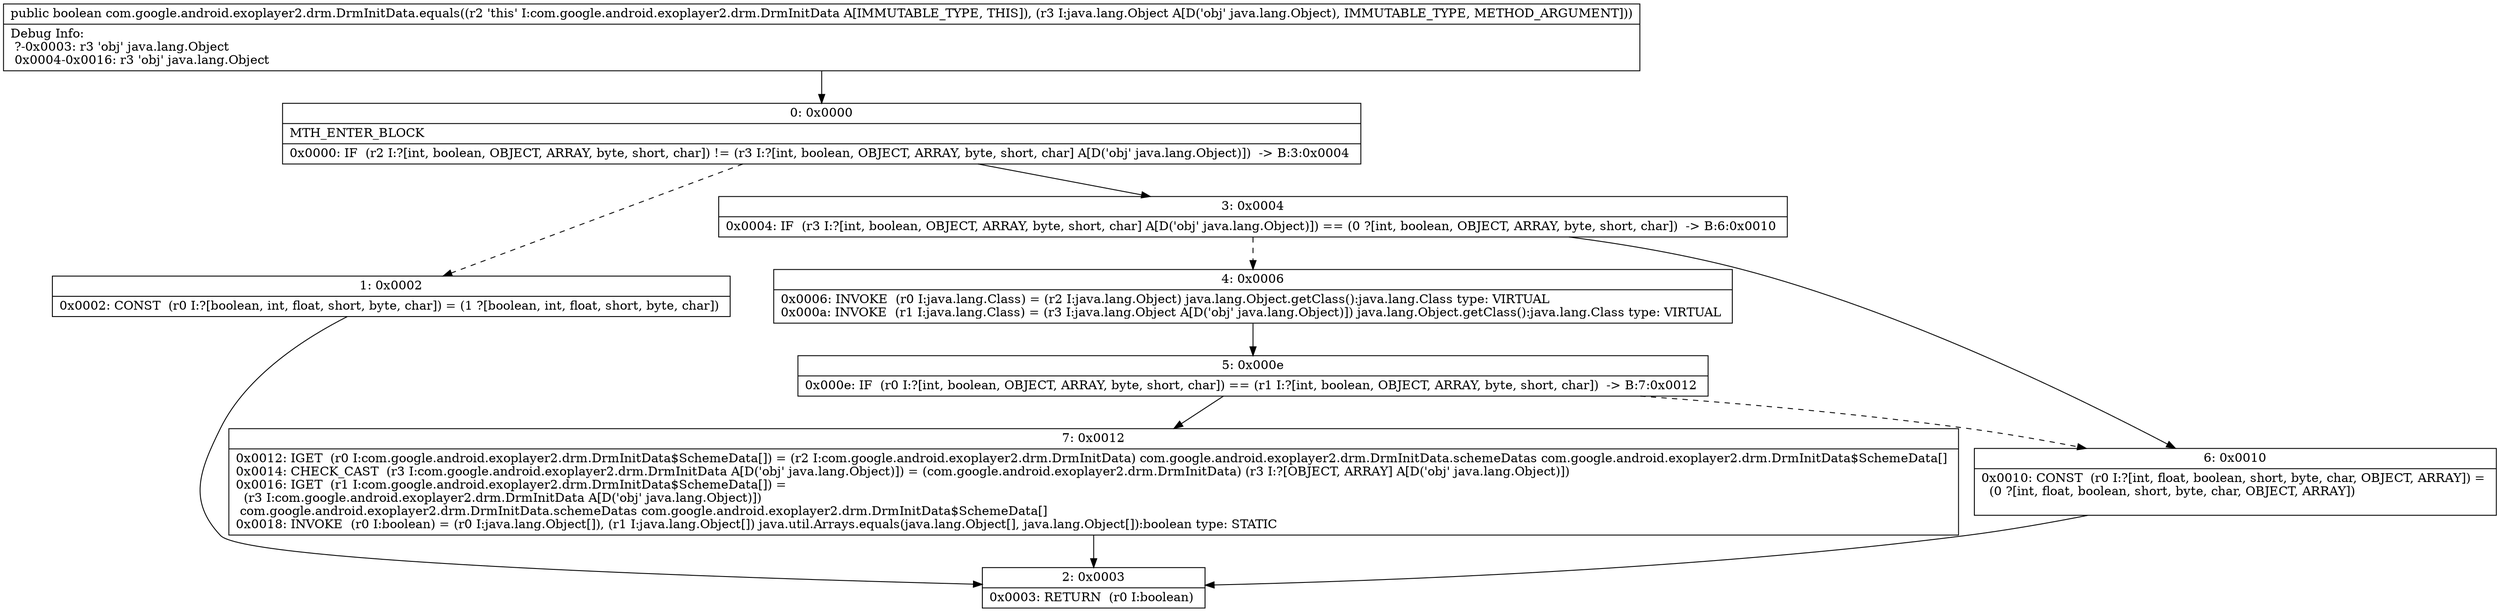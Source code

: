 digraph "CFG forcom.google.android.exoplayer2.drm.DrmInitData.equals(Ljava\/lang\/Object;)Z" {
Node_0 [shape=record,label="{0\:\ 0x0000|MTH_ENTER_BLOCK\l|0x0000: IF  (r2 I:?[int, boolean, OBJECT, ARRAY, byte, short, char]) != (r3 I:?[int, boolean, OBJECT, ARRAY, byte, short, char] A[D('obj' java.lang.Object)])  \-\> B:3:0x0004 \l}"];
Node_1 [shape=record,label="{1\:\ 0x0002|0x0002: CONST  (r0 I:?[boolean, int, float, short, byte, char]) = (1 ?[boolean, int, float, short, byte, char]) \l}"];
Node_2 [shape=record,label="{2\:\ 0x0003|0x0003: RETURN  (r0 I:boolean) \l}"];
Node_3 [shape=record,label="{3\:\ 0x0004|0x0004: IF  (r3 I:?[int, boolean, OBJECT, ARRAY, byte, short, char] A[D('obj' java.lang.Object)]) == (0 ?[int, boolean, OBJECT, ARRAY, byte, short, char])  \-\> B:6:0x0010 \l}"];
Node_4 [shape=record,label="{4\:\ 0x0006|0x0006: INVOKE  (r0 I:java.lang.Class) = (r2 I:java.lang.Object) java.lang.Object.getClass():java.lang.Class type: VIRTUAL \l0x000a: INVOKE  (r1 I:java.lang.Class) = (r3 I:java.lang.Object A[D('obj' java.lang.Object)]) java.lang.Object.getClass():java.lang.Class type: VIRTUAL \l}"];
Node_5 [shape=record,label="{5\:\ 0x000e|0x000e: IF  (r0 I:?[int, boolean, OBJECT, ARRAY, byte, short, char]) == (r1 I:?[int, boolean, OBJECT, ARRAY, byte, short, char])  \-\> B:7:0x0012 \l}"];
Node_6 [shape=record,label="{6\:\ 0x0010|0x0010: CONST  (r0 I:?[int, float, boolean, short, byte, char, OBJECT, ARRAY]) = \l  (0 ?[int, float, boolean, short, byte, char, OBJECT, ARRAY])\l \l}"];
Node_7 [shape=record,label="{7\:\ 0x0012|0x0012: IGET  (r0 I:com.google.android.exoplayer2.drm.DrmInitData$SchemeData[]) = (r2 I:com.google.android.exoplayer2.drm.DrmInitData) com.google.android.exoplayer2.drm.DrmInitData.schemeDatas com.google.android.exoplayer2.drm.DrmInitData$SchemeData[] \l0x0014: CHECK_CAST  (r3 I:com.google.android.exoplayer2.drm.DrmInitData A[D('obj' java.lang.Object)]) = (com.google.android.exoplayer2.drm.DrmInitData) (r3 I:?[OBJECT, ARRAY] A[D('obj' java.lang.Object)]) \l0x0016: IGET  (r1 I:com.google.android.exoplayer2.drm.DrmInitData$SchemeData[]) = \l  (r3 I:com.google.android.exoplayer2.drm.DrmInitData A[D('obj' java.lang.Object)])\l com.google.android.exoplayer2.drm.DrmInitData.schemeDatas com.google.android.exoplayer2.drm.DrmInitData$SchemeData[] \l0x0018: INVOKE  (r0 I:boolean) = (r0 I:java.lang.Object[]), (r1 I:java.lang.Object[]) java.util.Arrays.equals(java.lang.Object[], java.lang.Object[]):boolean type: STATIC \l}"];
MethodNode[shape=record,label="{public boolean com.google.android.exoplayer2.drm.DrmInitData.equals((r2 'this' I:com.google.android.exoplayer2.drm.DrmInitData A[IMMUTABLE_TYPE, THIS]), (r3 I:java.lang.Object A[D('obj' java.lang.Object), IMMUTABLE_TYPE, METHOD_ARGUMENT]))  | Debug Info:\l  ?\-0x0003: r3 'obj' java.lang.Object\l  0x0004\-0x0016: r3 'obj' java.lang.Object\l}"];
MethodNode -> Node_0;
Node_0 -> Node_1[style=dashed];
Node_0 -> Node_3;
Node_1 -> Node_2;
Node_3 -> Node_4[style=dashed];
Node_3 -> Node_6;
Node_4 -> Node_5;
Node_5 -> Node_6[style=dashed];
Node_5 -> Node_7;
Node_6 -> Node_2;
Node_7 -> Node_2;
}


